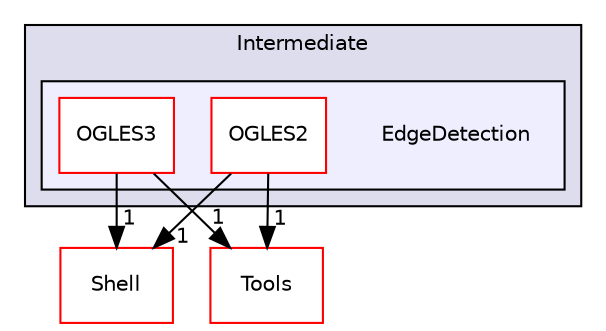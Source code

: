 digraph "PVR/SDK_3.4/Examples/Intermediate/EdgeDetection" {
  compound=true
  node [ fontsize="10", fontname="Helvetica"];
  edge [ labelfontsize="10", labelfontname="Helvetica"];
  subgraph clusterdir_1fc4701d2c417cbbd376ebdde5d0b37f {
    graph [ bgcolor="#ddddee", pencolor="black", label="Intermediate" fontname="Helvetica", fontsize="10", URL="dir_1fc4701d2c417cbbd376ebdde5d0b37f.html"]
  subgraph clusterdir_d0b5273dd1948c046b60e06a5c0bf4af {
    graph [ bgcolor="#eeeeff", pencolor="black", label="" URL="dir_d0b5273dd1948c046b60e06a5c0bf4af.html"];
    dir_d0b5273dd1948c046b60e06a5c0bf4af [shape=plaintext label="EdgeDetection"];
    dir_438b71bb0cae7a5b39c8f3534b483a9b [shape=box label="OGLES2" color="red" fillcolor="white" style="filled" URL="dir_438b71bb0cae7a5b39c8f3534b483a9b.html"];
    dir_d62a95c70ef5c8e88691bc8cb38b1195 [shape=box label="OGLES3" color="red" fillcolor="white" style="filled" URL="dir_d62a95c70ef5c8e88691bc8cb38b1195.html"];
  }
  }
  dir_de41955a66a331b990d60d5323117a97 [shape=box label="Shell" fillcolor="white" style="filled" color="red" URL="dir_de41955a66a331b990d60d5323117a97.html"];
  dir_5222bd6691dac9df766f8a52293393a2 [shape=box label="Tools" fillcolor="white" style="filled" color="red" URL="dir_5222bd6691dac9df766f8a52293393a2.html"];
  dir_d62a95c70ef5c8e88691bc8cb38b1195->dir_de41955a66a331b990d60d5323117a97 [headlabel="1", labeldistance=1.5 headhref="dir_001409_000133.html"];
  dir_d62a95c70ef5c8e88691bc8cb38b1195->dir_5222bd6691dac9df766f8a52293393a2 [headlabel="1", labeldistance=1.5 headhref="dir_001409_001762.html"];
  dir_438b71bb0cae7a5b39c8f3534b483a9b->dir_de41955a66a331b990d60d5323117a97 [headlabel="1", labeldistance=1.5 headhref="dir_001401_000133.html"];
  dir_438b71bb0cae7a5b39c8f3534b483a9b->dir_5222bd6691dac9df766f8a52293393a2 [headlabel="1", labeldistance=1.5 headhref="dir_001401_001762.html"];
}
